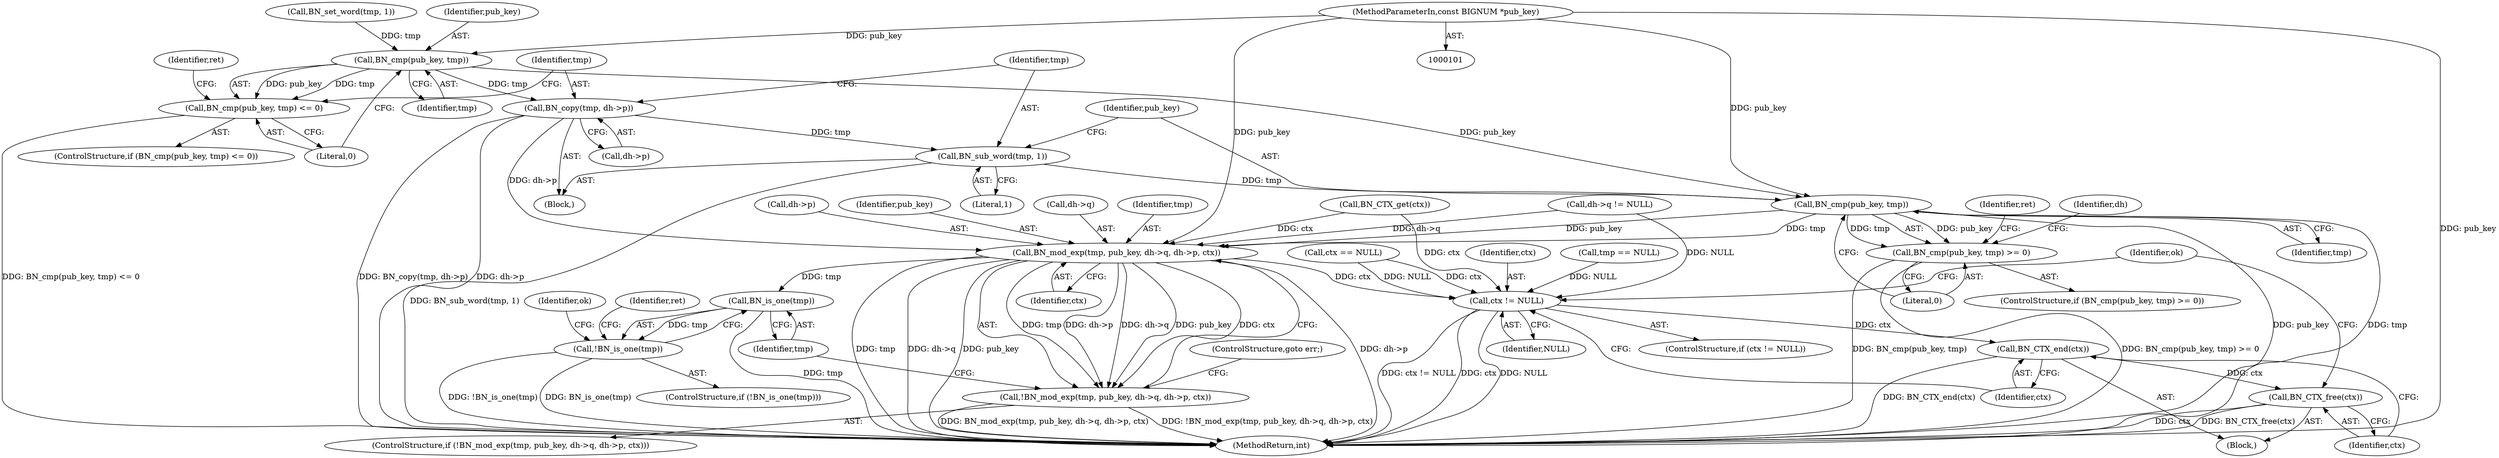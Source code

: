 digraph "0_openssl_878e2c5b13010329c203f309ed0c8f2113f85648@pointer" {
"1000103" [label="(MethodParameterIn,const BIGNUM *pub_key)"];
"1000146" [label="(Call,BN_cmp(pub_key, tmp))"];
"1000145" [label="(Call,BN_cmp(pub_key, tmp) <= 0)"];
"1000154" [label="(Call,BN_copy(tmp, dh->p))"];
"1000159" [label="(Call,BN_sub_word(tmp, 1))"];
"1000164" [label="(Call,BN_cmp(pub_key, tmp))"];
"1000163" [label="(Call,BN_cmp(pub_key, tmp) >= 0)"];
"1000181" [label="(Call,BN_mod_exp(tmp, pub_key, dh->q, dh->p, ctx))"];
"1000180" [label="(Call,!BN_mod_exp(tmp, pub_key, dh->q, dh->p, ctx))"];
"1000194" [label="(Call,BN_is_one(tmp))"];
"1000193" [label="(Call,!BN_is_one(tmp))"];
"1000205" [label="(Call,ctx != NULL)"];
"1000209" [label="(Call,BN_CTX_end(ctx))"];
"1000211" [label="(Call,BN_CTX_free(ctx))"];
"1000161" [label="(Literal,1)"];
"1000147" [label="(Identifier,pub_key)"];
"1000182" [label="(Identifier,tmp)"];
"1000149" [label="(Literal,0)"];
"1000146" [label="(Call,BN_cmp(pub_key, tmp))"];
"1000191" [label="(ControlStructure,goto err;)"];
"1000195" [label="(Identifier,tmp)"];
"1000214" [label="(Identifier,ok)"];
"1000187" [label="(Call,dh->p)"];
"1000179" [label="(ControlStructure,if (!BN_mod_exp(tmp, pub_key, dh->q, dh->p, ctx)))"];
"1000167" [label="(Literal,0)"];
"1000183" [label="(Identifier,pub_key)"];
"1000192" [label="(ControlStructure,if (!BN_is_one(tmp)))"];
"1000126" [label="(Call,ctx == NULL)"];
"1000154" [label="(Call,BN_copy(tmp, dh->p))"];
"1000156" [label="(Call,dh->p)"];
"1000194" [label="(Call,BN_is_one(tmp))"];
"1000134" [label="(Call,BN_CTX_get(ctx))"];
"1000209" [label="(Call,BN_CTX_end(ctx))"];
"1000207" [label="(Identifier,NULL)"];
"1000164" [label="(Call,BN_cmp(pub_key, tmp))"];
"1000159" [label="(Call,BN_sub_word(tmp, 1))"];
"1000141" [label="(Call,BN_set_word(tmp, 1))"];
"1000206" [label="(Identifier,ctx)"];
"1000193" [label="(Call,!BN_is_one(tmp))"];
"1000190" [label="(Identifier,ctx)"];
"1000204" [label="(ControlStructure,if (ctx != NULL))"];
"1000145" [label="(Call,BN_cmp(pub_key, tmp) <= 0)"];
"1000211" [label="(Call,BN_CTX_free(ctx))"];
"1000170" [label="(Identifier,ret)"];
"1000201" [label="(Identifier,ok)"];
"1000105" [label="(Block,)"];
"1000205" [label="(Call,ctx != NULL)"];
"1000155" [label="(Identifier,tmp)"];
"1000181" [label="(Call,BN_mod_exp(tmp, pub_key, dh->q, dh->p, ctx))"];
"1000180" [label="(Call,!BN_mod_exp(tmp, pub_key, dh->q, dh->p, ctx))"];
"1000152" [label="(Identifier,ret)"];
"1000163" [label="(Call,BN_cmp(pub_key, tmp) >= 0)"];
"1000184" [label="(Call,dh->q)"];
"1000137" [label="(Call,tmp == NULL)"];
"1000208" [label="(Block,)"];
"1000215" [label="(MethodReturn,int)"];
"1000103" [label="(MethodParameterIn,const BIGNUM *pub_key)"];
"1000160" [label="(Identifier,tmp)"];
"1000165" [label="(Identifier,pub_key)"];
"1000173" [label="(Call,dh->q != NULL)"];
"1000210" [label="(Identifier,ctx)"];
"1000162" [label="(ControlStructure,if (BN_cmp(pub_key, tmp) >= 0))"];
"1000148" [label="(Identifier,tmp)"];
"1000175" [label="(Identifier,dh)"];
"1000144" [label="(ControlStructure,if (BN_cmp(pub_key, tmp) <= 0))"];
"1000166" [label="(Identifier,tmp)"];
"1000212" [label="(Identifier,ctx)"];
"1000198" [label="(Identifier,ret)"];
"1000103" -> "1000101"  [label="AST: "];
"1000103" -> "1000215"  [label="DDG: pub_key"];
"1000103" -> "1000146"  [label="DDG: pub_key"];
"1000103" -> "1000164"  [label="DDG: pub_key"];
"1000103" -> "1000181"  [label="DDG: pub_key"];
"1000146" -> "1000145"  [label="AST: "];
"1000146" -> "1000148"  [label="CFG: "];
"1000147" -> "1000146"  [label="AST: "];
"1000148" -> "1000146"  [label="AST: "];
"1000149" -> "1000146"  [label="CFG: "];
"1000146" -> "1000145"  [label="DDG: pub_key"];
"1000146" -> "1000145"  [label="DDG: tmp"];
"1000141" -> "1000146"  [label="DDG: tmp"];
"1000146" -> "1000154"  [label="DDG: tmp"];
"1000146" -> "1000164"  [label="DDG: pub_key"];
"1000145" -> "1000144"  [label="AST: "];
"1000145" -> "1000149"  [label="CFG: "];
"1000149" -> "1000145"  [label="AST: "];
"1000152" -> "1000145"  [label="CFG: "];
"1000155" -> "1000145"  [label="CFG: "];
"1000145" -> "1000215"  [label="DDG: BN_cmp(pub_key, tmp) <= 0"];
"1000154" -> "1000105"  [label="AST: "];
"1000154" -> "1000156"  [label="CFG: "];
"1000155" -> "1000154"  [label="AST: "];
"1000156" -> "1000154"  [label="AST: "];
"1000160" -> "1000154"  [label="CFG: "];
"1000154" -> "1000215"  [label="DDG: BN_copy(tmp, dh->p)"];
"1000154" -> "1000215"  [label="DDG: dh->p"];
"1000154" -> "1000159"  [label="DDG: tmp"];
"1000154" -> "1000181"  [label="DDG: dh->p"];
"1000159" -> "1000105"  [label="AST: "];
"1000159" -> "1000161"  [label="CFG: "];
"1000160" -> "1000159"  [label="AST: "];
"1000161" -> "1000159"  [label="AST: "];
"1000165" -> "1000159"  [label="CFG: "];
"1000159" -> "1000215"  [label="DDG: BN_sub_word(tmp, 1)"];
"1000159" -> "1000164"  [label="DDG: tmp"];
"1000164" -> "1000163"  [label="AST: "];
"1000164" -> "1000166"  [label="CFG: "];
"1000165" -> "1000164"  [label="AST: "];
"1000166" -> "1000164"  [label="AST: "];
"1000167" -> "1000164"  [label="CFG: "];
"1000164" -> "1000215"  [label="DDG: tmp"];
"1000164" -> "1000215"  [label="DDG: pub_key"];
"1000164" -> "1000163"  [label="DDG: pub_key"];
"1000164" -> "1000163"  [label="DDG: tmp"];
"1000164" -> "1000181"  [label="DDG: tmp"];
"1000164" -> "1000181"  [label="DDG: pub_key"];
"1000163" -> "1000162"  [label="AST: "];
"1000163" -> "1000167"  [label="CFG: "];
"1000167" -> "1000163"  [label="AST: "];
"1000170" -> "1000163"  [label="CFG: "];
"1000175" -> "1000163"  [label="CFG: "];
"1000163" -> "1000215"  [label="DDG: BN_cmp(pub_key, tmp)"];
"1000163" -> "1000215"  [label="DDG: BN_cmp(pub_key, tmp) >= 0"];
"1000181" -> "1000180"  [label="AST: "];
"1000181" -> "1000190"  [label="CFG: "];
"1000182" -> "1000181"  [label="AST: "];
"1000183" -> "1000181"  [label="AST: "];
"1000184" -> "1000181"  [label="AST: "];
"1000187" -> "1000181"  [label="AST: "];
"1000190" -> "1000181"  [label="AST: "];
"1000180" -> "1000181"  [label="CFG: "];
"1000181" -> "1000215"  [label="DDG: dh->p"];
"1000181" -> "1000215"  [label="DDG: tmp"];
"1000181" -> "1000215"  [label="DDG: dh->q"];
"1000181" -> "1000215"  [label="DDG: pub_key"];
"1000181" -> "1000180"  [label="DDG: dh->p"];
"1000181" -> "1000180"  [label="DDG: dh->q"];
"1000181" -> "1000180"  [label="DDG: pub_key"];
"1000181" -> "1000180"  [label="DDG: tmp"];
"1000181" -> "1000180"  [label="DDG: ctx"];
"1000173" -> "1000181"  [label="DDG: dh->q"];
"1000134" -> "1000181"  [label="DDG: ctx"];
"1000181" -> "1000194"  [label="DDG: tmp"];
"1000181" -> "1000205"  [label="DDG: ctx"];
"1000180" -> "1000179"  [label="AST: "];
"1000191" -> "1000180"  [label="CFG: "];
"1000195" -> "1000180"  [label="CFG: "];
"1000180" -> "1000215"  [label="DDG: BN_mod_exp(tmp, pub_key, dh->q, dh->p, ctx)"];
"1000180" -> "1000215"  [label="DDG: !BN_mod_exp(tmp, pub_key, dh->q, dh->p, ctx)"];
"1000194" -> "1000193"  [label="AST: "];
"1000194" -> "1000195"  [label="CFG: "];
"1000195" -> "1000194"  [label="AST: "];
"1000193" -> "1000194"  [label="CFG: "];
"1000194" -> "1000215"  [label="DDG: tmp"];
"1000194" -> "1000193"  [label="DDG: tmp"];
"1000193" -> "1000192"  [label="AST: "];
"1000198" -> "1000193"  [label="CFG: "];
"1000201" -> "1000193"  [label="CFG: "];
"1000193" -> "1000215"  [label="DDG: BN_is_one(tmp)"];
"1000193" -> "1000215"  [label="DDG: !BN_is_one(tmp)"];
"1000205" -> "1000204"  [label="AST: "];
"1000205" -> "1000207"  [label="CFG: "];
"1000206" -> "1000205"  [label="AST: "];
"1000207" -> "1000205"  [label="AST: "];
"1000210" -> "1000205"  [label="CFG: "];
"1000214" -> "1000205"  [label="CFG: "];
"1000205" -> "1000215"  [label="DDG: ctx"];
"1000205" -> "1000215"  [label="DDG: NULL"];
"1000205" -> "1000215"  [label="DDG: ctx != NULL"];
"1000126" -> "1000205"  [label="DDG: ctx"];
"1000126" -> "1000205"  [label="DDG: NULL"];
"1000134" -> "1000205"  [label="DDG: ctx"];
"1000137" -> "1000205"  [label="DDG: NULL"];
"1000173" -> "1000205"  [label="DDG: NULL"];
"1000205" -> "1000209"  [label="DDG: ctx"];
"1000209" -> "1000208"  [label="AST: "];
"1000209" -> "1000210"  [label="CFG: "];
"1000210" -> "1000209"  [label="AST: "];
"1000212" -> "1000209"  [label="CFG: "];
"1000209" -> "1000215"  [label="DDG: BN_CTX_end(ctx)"];
"1000209" -> "1000211"  [label="DDG: ctx"];
"1000211" -> "1000208"  [label="AST: "];
"1000211" -> "1000212"  [label="CFG: "];
"1000212" -> "1000211"  [label="AST: "];
"1000214" -> "1000211"  [label="CFG: "];
"1000211" -> "1000215"  [label="DDG: ctx"];
"1000211" -> "1000215"  [label="DDG: BN_CTX_free(ctx)"];
}
